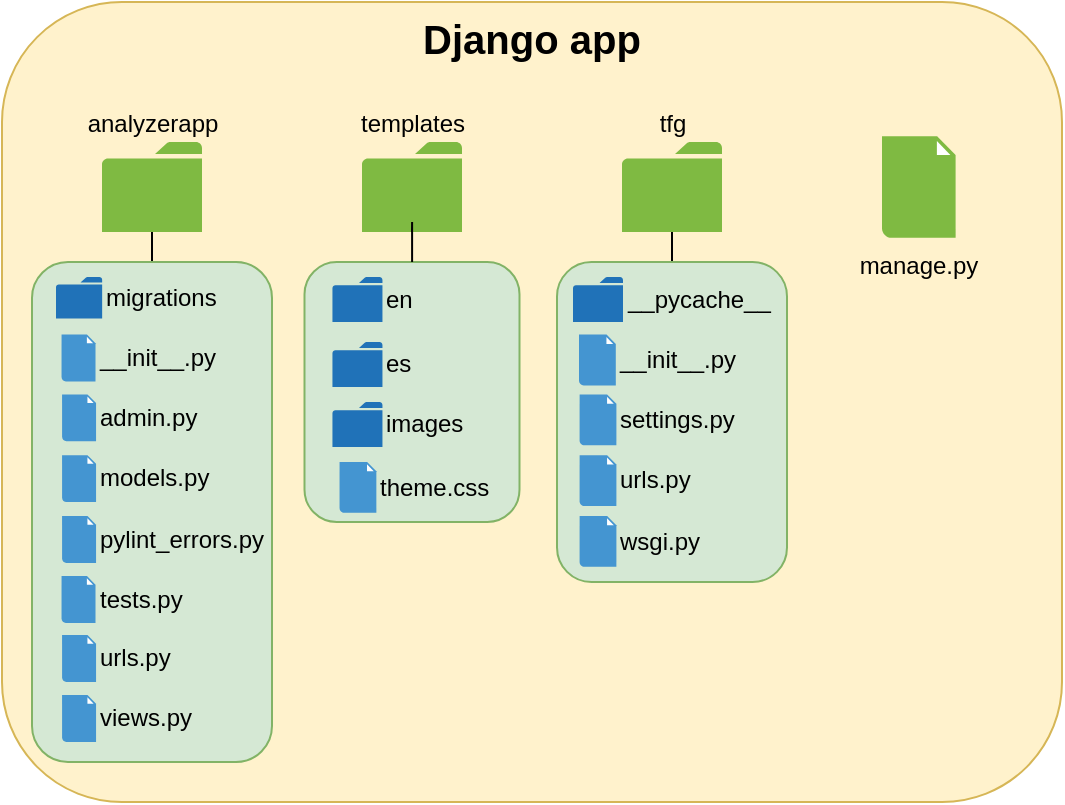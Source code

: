 <mxfile version="14.5.1" type="device"><diagram id="dbl2OcKedI_d5J9SAnTb" name="Página-1"><mxGraphModel dx="1102" dy="856" grid="1" gridSize="10" guides="1" tooltips="1" connect="1" arrows="1" fold="1" page="1" pageScale="1" pageWidth="827" pageHeight="1169" math="0" shadow="0"><root><mxCell id="0"/><mxCell id="1" parent="0"/><mxCell id="nRBRghkbC5PnjjGBHORP-135" value="Django app" style="rounded=1;whiteSpace=wrap;html=1;fillColor=#fff2cc;strokeColor=#d6b656;verticalAlign=top;fontSize=20;fontStyle=1" parent="1" vertex="1"><mxGeometry x="140" y="140" width="530" height="400" as="geometry"/></mxCell><mxCell id="quiiIPJngJ5nGSYxkQsV-5" style="edgeStyle=orthogonalEdgeStyle;rounded=0;orthogonalLoop=1;jettySize=auto;html=1;endArrow=none;endFill=0;" edge="1" parent="1" source="nRBRghkbC5PnjjGBHORP-14" target="nRBRghkbC5PnjjGBHORP-111"><mxGeometry relative="1" as="geometry"/></mxCell><mxCell id="nRBRghkbC5PnjjGBHORP-14" value="analyzerapp" style="pointerEvents=1;shadow=0;dashed=0;html=1;strokeColor=none;labelPosition=center;verticalLabelPosition=top;verticalAlign=bottom;outlineConnect=0;align=center;shape=mxgraph.office.concepts.folder;fillColor=#7FBA42;" parent="1" vertex="1"><mxGeometry x="190" y="210" width="50" height="45" as="geometry"/></mxCell><mxCell id="quiiIPJngJ5nGSYxkQsV-4" style="edgeStyle=orthogonalEdgeStyle;rounded=0;orthogonalLoop=1;jettySize=auto;html=1;endArrow=none;endFill=0;" edge="1" parent="1" source="nRBRghkbC5PnjjGBHORP-48" target="nRBRghkbC5PnjjGBHORP-88"><mxGeometry relative="1" as="geometry"/></mxCell><mxCell id="nRBRghkbC5PnjjGBHORP-48" value="tfg" style="pointerEvents=1;shadow=0;dashed=0;html=1;strokeColor=none;labelPosition=center;verticalLabelPosition=top;verticalAlign=bottom;outlineConnect=0;align=center;shape=mxgraph.office.concepts.folder;fillColor=#7FBA42;" parent="1" vertex="1"><mxGeometry x="450" y="210" width="50" height="45" as="geometry"/></mxCell><mxCell id="nRBRghkbC5PnjjGBHORP-86" value="" style="group" parent="1" vertex="1" connectable="0"><mxGeometry x="291.25" y="270" width="107.5" height="130" as="geometry"/></mxCell><mxCell id="nRBRghkbC5PnjjGBHORP-78" value="" style="rounded=1;whiteSpace=wrap;html=1;fillColor=#d5e8d4;strokeColor=#82b366;" parent="nRBRghkbC5PnjjGBHORP-86" vertex="1"><mxGeometry width="107.5" height="130" as="geometry"/></mxCell><mxCell id="nRBRghkbC5PnjjGBHORP-35" value="en" style="pointerEvents=1;shadow=0;dashed=0;html=1;strokeColor=none;labelPosition=right;verticalLabelPosition=middle;verticalAlign=middle;outlineConnect=0;align=left;shape=mxgraph.office.concepts.folder;fillColor=#2072B8;aspect=fixed;" parent="nRBRghkbC5PnjjGBHORP-86" vertex="1"><mxGeometry x="13.975" y="7.5" width="25" height="22.5" as="geometry"/></mxCell><mxCell id="nRBRghkbC5PnjjGBHORP-36" value="es" style="pointerEvents=1;shadow=0;dashed=0;html=1;strokeColor=none;labelPosition=right;verticalLabelPosition=middle;verticalAlign=middle;outlineConnect=0;align=left;shape=mxgraph.office.concepts.folder;fillColor=#2072B8;aspect=fixed;" parent="nRBRghkbC5PnjjGBHORP-86" vertex="1"><mxGeometry x="13.975" y="40.0" width="25" height="22.5" as="geometry"/></mxCell><mxCell id="nRBRghkbC5PnjjGBHORP-37" value="images" style="pointerEvents=1;shadow=0;dashed=0;html=1;strokeColor=none;labelPosition=right;verticalLabelPosition=middle;verticalAlign=middle;outlineConnect=0;align=left;shape=mxgraph.office.concepts.folder;fillColor=#2072B8;aspect=fixed;" parent="nRBRghkbC5PnjjGBHORP-86" vertex="1"><mxGeometry x="13.975" y="70.0" width="25" height="22.5" as="geometry"/></mxCell><mxCell id="nRBRghkbC5PnjjGBHORP-38" value="theme.css" style="shadow=0;dashed=0;html=1;strokeColor=none;fillColor=#4495D1;labelPosition=right;verticalLabelPosition=middle;verticalAlign=middle;align=left;outlineConnect=0;shape=mxgraph.veeam.2d.file;aspect=fixed;" parent="nRBRghkbC5PnjjGBHORP-86" vertex="1"><mxGeometry x="17.523" y="100.0" width="18.4" height="25.4" as="geometry"/></mxCell><mxCell id="nRBRghkbC5PnjjGBHORP-121" value="" style="group" parent="1" vertex="1" connectable="0"><mxGeometry x="155" y="270" width="120" height="250" as="geometry"/></mxCell><mxCell id="nRBRghkbC5PnjjGBHORP-111" value="" style="rounded=1;whiteSpace=wrap;html=1;fillColor=#d5e8d4;strokeColor=#82b366;" parent="nRBRghkbC5PnjjGBHORP-121" vertex="1"><mxGeometry width="120" height="250" as="geometry"/></mxCell><mxCell id="nRBRghkbC5PnjjGBHORP-112" value="__init__.py" style="shadow=0;dashed=0;html=1;strokeColor=none;fillColor=#4495D1;labelPosition=right;verticalLabelPosition=middle;verticalAlign=middle;align=left;outlineConnect=0;shape=mxgraph.veeam.2d.file;aspect=fixed;" parent="nRBRghkbC5PnjjGBHORP-121" vertex="1"><mxGeometry x="14.769" y="36.3" width="16.985" height="23.446" as="geometry"/></mxCell><mxCell id="nRBRghkbC5PnjjGBHORP-113" value="migrations" style="pointerEvents=1;shadow=0;dashed=0;html=1;strokeColor=none;labelPosition=right;verticalLabelPosition=middle;verticalAlign=middle;outlineConnect=0;align=left;shape=mxgraph.office.concepts.folder;fillColor=#2072B8;aspect=fixed;" parent="nRBRghkbC5PnjjGBHORP-121" vertex="1"><mxGeometry x="12" y="7.5" width="23.077" height="20.769" as="geometry"/></mxCell><mxCell id="nRBRghkbC5PnjjGBHORP-114" value="admin.py" style="shadow=0;dashed=0;html=1;strokeColor=none;fillColor=#4495D1;labelPosition=right;verticalLabelPosition=middle;verticalAlign=middle;align=left;outlineConnect=0;shape=mxgraph.veeam.2d.file;aspect=fixed;" parent="nRBRghkbC5PnjjGBHORP-121" vertex="1"><mxGeometry x="15.046" y="66.2" width="16.985" height="23.446" as="geometry"/></mxCell><mxCell id="nRBRghkbC5PnjjGBHORP-115" value="models.py" style="shadow=0;dashed=0;html=1;strokeColor=none;fillColor=#4495D1;labelPosition=right;verticalLabelPosition=middle;verticalAlign=middle;align=left;outlineConnect=0;shape=mxgraph.veeam.2d.file;aspect=fixed;" parent="nRBRghkbC5PnjjGBHORP-121" vertex="1"><mxGeometry x="15.046" y="96.6" width="16.985" height="23.446" as="geometry"/></mxCell><mxCell id="nRBRghkbC5PnjjGBHORP-116" value="pylint_errors.py" style="shadow=0;dashed=0;html=1;strokeColor=none;fillColor=#4495D1;labelPosition=right;verticalLabelPosition=middle;verticalAlign=middle;align=left;outlineConnect=0;shape=mxgraph.veeam.2d.file;aspect=fixed;" parent="nRBRghkbC5PnjjGBHORP-121" vertex="1"><mxGeometry x="15.046" y="127" width="16.985" height="23.446" as="geometry"/></mxCell><mxCell id="nRBRghkbC5PnjjGBHORP-118" value="tests.py" style="shadow=0;dashed=0;html=1;strokeColor=none;fillColor=#4495D1;labelPosition=right;verticalLabelPosition=middle;verticalAlign=middle;align=left;outlineConnect=0;shape=mxgraph.veeam.2d.file;aspect=fixed;" parent="nRBRghkbC5PnjjGBHORP-121" vertex="1"><mxGeometry x="14.769" y="157" width="16.985" height="23.446" as="geometry"/></mxCell><mxCell id="nRBRghkbC5PnjjGBHORP-119" value="urls.py" style="shadow=0;dashed=0;html=1;strokeColor=none;fillColor=#4495D1;labelPosition=right;verticalLabelPosition=middle;verticalAlign=middle;align=left;outlineConnect=0;shape=mxgraph.veeam.2d.file;aspect=fixed;" parent="nRBRghkbC5PnjjGBHORP-121" vertex="1"><mxGeometry x="15.046" y="186.5" width="16.985" height="23.446" as="geometry"/></mxCell><mxCell id="nRBRghkbC5PnjjGBHORP-120" value="views.py" style="shadow=0;dashed=0;html=1;strokeColor=none;fillColor=#4495D1;labelPosition=right;verticalLabelPosition=middle;verticalAlign=middle;align=left;outlineConnect=0;shape=mxgraph.veeam.2d.file;aspect=fixed;" parent="nRBRghkbC5PnjjGBHORP-121" vertex="1"><mxGeometry x="15.046" y="216.5" width="16.985" height="23.446" as="geometry"/></mxCell><mxCell id="nRBRghkbC5PnjjGBHORP-129" value="manage.py" style="shadow=0;dashed=0;html=1;strokeColor=none;labelPosition=center;verticalLabelPosition=bottom;verticalAlign=top;align=center;outlineConnect=0;shape=mxgraph.veeam.2d.file;fillColor=#7FBA42;" parent="1" vertex="1"><mxGeometry x="580" y="207.1" width="36.8" height="50.8" as="geometry"/></mxCell><mxCell id="nRBRghkbC5PnjjGBHORP-134" value="" style="group" parent="1" vertex="1" connectable="0"><mxGeometry x="417.5" y="270" width="115" height="160" as="geometry"/></mxCell><mxCell id="nRBRghkbC5PnjjGBHORP-88" value="" style="rounded=1;whiteSpace=wrap;html=1;fillColor=#d5e8d4;strokeColor=#82b366;" parent="nRBRghkbC5PnjjGBHORP-134" vertex="1"><mxGeometry width="115" height="160" as="geometry"/></mxCell><mxCell id="nRBRghkbC5PnjjGBHORP-55" value="__init__.py" style="shadow=0;dashed=0;html=1;strokeColor=none;fillColor=#4495D1;labelPosition=right;verticalLabelPosition=middle;verticalAlign=middle;align=left;outlineConnect=0;shape=mxgraph.veeam.2d.file;aspect=fixed;" parent="nRBRghkbC5PnjjGBHORP-134" vertex="1"><mxGeometry x="11.0" y="36.3" width="18.4" height="25.4" as="geometry"/></mxCell><mxCell id="nRBRghkbC5PnjjGBHORP-89" value="__pycache__" style="pointerEvents=1;shadow=0;dashed=0;html=1;strokeColor=none;labelPosition=right;verticalLabelPosition=middle;verticalAlign=middle;outlineConnect=0;align=left;shape=mxgraph.office.concepts.folder;fillColor=#2072B8;aspect=fixed;" parent="nRBRghkbC5PnjjGBHORP-134" vertex="1"><mxGeometry x="8" y="7.5" width="25" height="22.5" as="geometry"/></mxCell><mxCell id="nRBRghkbC5PnjjGBHORP-56" value="settings.py" style="shadow=0;dashed=0;html=1;strokeColor=none;fillColor=#4495D1;labelPosition=right;verticalLabelPosition=middle;verticalAlign=middle;align=left;outlineConnect=0;shape=mxgraph.veeam.2d.file;aspect=fixed;" parent="nRBRghkbC5PnjjGBHORP-134" vertex="1"><mxGeometry x="11.3" y="66.2" width="18.4" height="25.4" as="geometry"/></mxCell><mxCell id="nRBRghkbC5PnjjGBHORP-54" value="urls.py" style="shadow=0;dashed=0;html=1;strokeColor=none;fillColor=#4495D1;labelPosition=right;verticalLabelPosition=middle;verticalAlign=middle;align=left;outlineConnect=0;shape=mxgraph.veeam.2d.file;aspect=fixed;" parent="nRBRghkbC5PnjjGBHORP-134" vertex="1"><mxGeometry x="11.3" y="96.6" width="18.4" height="25.4" as="geometry"/></mxCell><mxCell id="nRBRghkbC5PnjjGBHORP-57" value="wsgi.py" style="shadow=0;dashed=0;html=1;strokeColor=none;fillColor=#4495D1;labelPosition=right;verticalLabelPosition=middle;verticalAlign=middle;align=left;outlineConnect=0;shape=mxgraph.veeam.2d.file;aspect=fixed;" parent="nRBRghkbC5PnjjGBHORP-134" vertex="1"><mxGeometry x="11.3" y="127" width="18.4" height="25.4" as="geometry"/></mxCell><mxCell id="nRBRghkbC5PnjjGBHORP-34" value="templates" style="pointerEvents=1;shadow=0;dashed=0;html=1;strokeColor=none;labelPosition=center;verticalLabelPosition=top;verticalAlign=bottom;outlineConnect=0;align=center;shape=mxgraph.office.concepts.folder;fillColor=#7FBA42;" parent="1" vertex="1"><mxGeometry x="320" y="210" width="50" height="45" as="geometry"/></mxCell><mxCell id="quiiIPJngJ5nGSYxkQsV-3" style="edgeStyle=orthogonalEdgeStyle;rounded=0;orthogonalLoop=1;jettySize=auto;html=1;endArrow=none;endFill=0;" edge="1" parent="1" source="nRBRghkbC5PnjjGBHORP-78" target="nRBRghkbC5PnjjGBHORP-34"><mxGeometry relative="1" as="geometry"/></mxCell></root></mxGraphModel></diagram></mxfile>